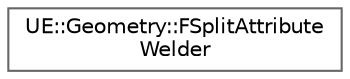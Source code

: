 digraph "Graphical Class Hierarchy"
{
 // INTERACTIVE_SVG=YES
 // LATEX_PDF_SIZE
  bgcolor="transparent";
  edge [fontname=Helvetica,fontsize=10,labelfontname=Helvetica,labelfontsize=10];
  node [fontname=Helvetica,fontsize=10,shape=box,height=0.2,width=0.4];
  rankdir="LR";
  Node0 [id="Node000000",label="UE::Geometry::FSplitAttribute\lWelder",height=0.2,width=0.4,color="grey40", fillcolor="white", style="filled",URL="$dc/d68/classUE_1_1Geometry_1_1FSplitAttributeWelder.html",tooltip="FSplitAttributeWelder can be used to weld split-attributes that share the same vertex in the parent m..."];
}
